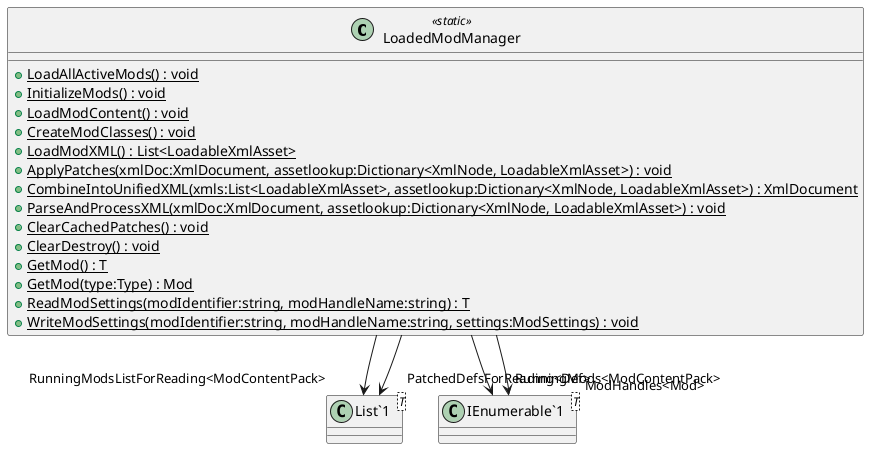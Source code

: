 @startuml
class LoadedModManager <<static>> {
    + {static} LoadAllActiveMods() : void
    + {static} InitializeMods() : void
    + {static} LoadModContent() : void
    + {static} CreateModClasses() : void
    + {static} LoadModXML() : List<LoadableXmlAsset>
    + {static} ApplyPatches(xmlDoc:XmlDocument, assetlookup:Dictionary<XmlNode, LoadableXmlAsset>) : void
    + {static} CombineIntoUnifiedXML(xmls:List<LoadableXmlAsset>, assetlookup:Dictionary<XmlNode, LoadableXmlAsset>) : XmlDocument
    + {static} ParseAndProcessXML(xmlDoc:XmlDocument, assetlookup:Dictionary<XmlNode, LoadableXmlAsset>) : void
    + {static} ClearCachedPatches() : void
    + {static} ClearDestroy() : void
    + {static} GetMod() : T
    + {static} GetMod(type:Type) : Mod
    + {static} ReadModSettings(modIdentifier:string, modHandleName:string) : T
    + {static} WriteModSettings(modIdentifier:string, modHandleName:string, settings:ModSettings) : void
}
class "List`1"<T> {
}
class "IEnumerable`1"<T> {
}
LoadedModManager --> "RunningModsListForReading<ModContentPack>" "List`1"
LoadedModManager --> "RunningMods<ModContentPack>" "IEnumerable`1"
LoadedModManager --> "PatchedDefsForReading<Def>" "List`1"
LoadedModManager --> "ModHandles<Mod>" "IEnumerable`1"
@enduml
